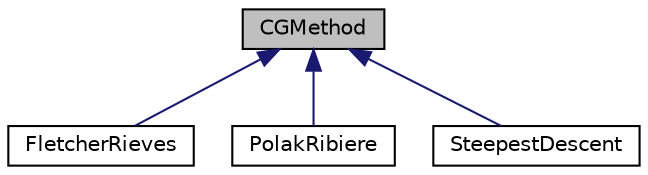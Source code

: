 digraph "CGMethod"
{
 // INTERACTIVE_SVG=YES
  edge [fontname="Helvetica",fontsize="10",labelfontname="Helvetica",labelfontsize="10"];
  node [fontname="Helvetica",fontsize="10",shape=record];
  Node0 [label="CGMethod",height=0.2,width=0.4,color="black", fillcolor="grey75", style="filled", fontcolor="black"];
  Node0 -> Node1 [dir="back",color="midnightblue",fontsize="10",style="solid",fontname="Helvetica"];
  Node1 [label="FletcherRieves",height=0.2,width=0.4,color="black", fillcolor="white", style="filled",URL="$classFletcherRieves.html",tooltip="The Fletcher-Rieves method for conjugate gradient minimization. "];
  Node0 -> Node2 [dir="back",color="midnightblue",fontsize="10",style="solid",fontname="Helvetica"];
  Node2 [label="PolakRibiere",height=0.2,width=0.4,color="black", fillcolor="white", style="filled",URL="$classPolakRibiere.html",tooltip="The Polak-Ribiere method for conjugate gradient minimization. "];
  Node0 -> Node3 [dir="back",color="midnightblue",fontsize="10",style="solid",fontname="Helvetica"];
  Node3 [label="SteepestDescent",height=0.2,width=0.4,color="black", fillcolor="white", style="filled",URL="$classSteepestDescent.html",tooltip="The steepest descent method for conjugate gradient minimization. "];
}
